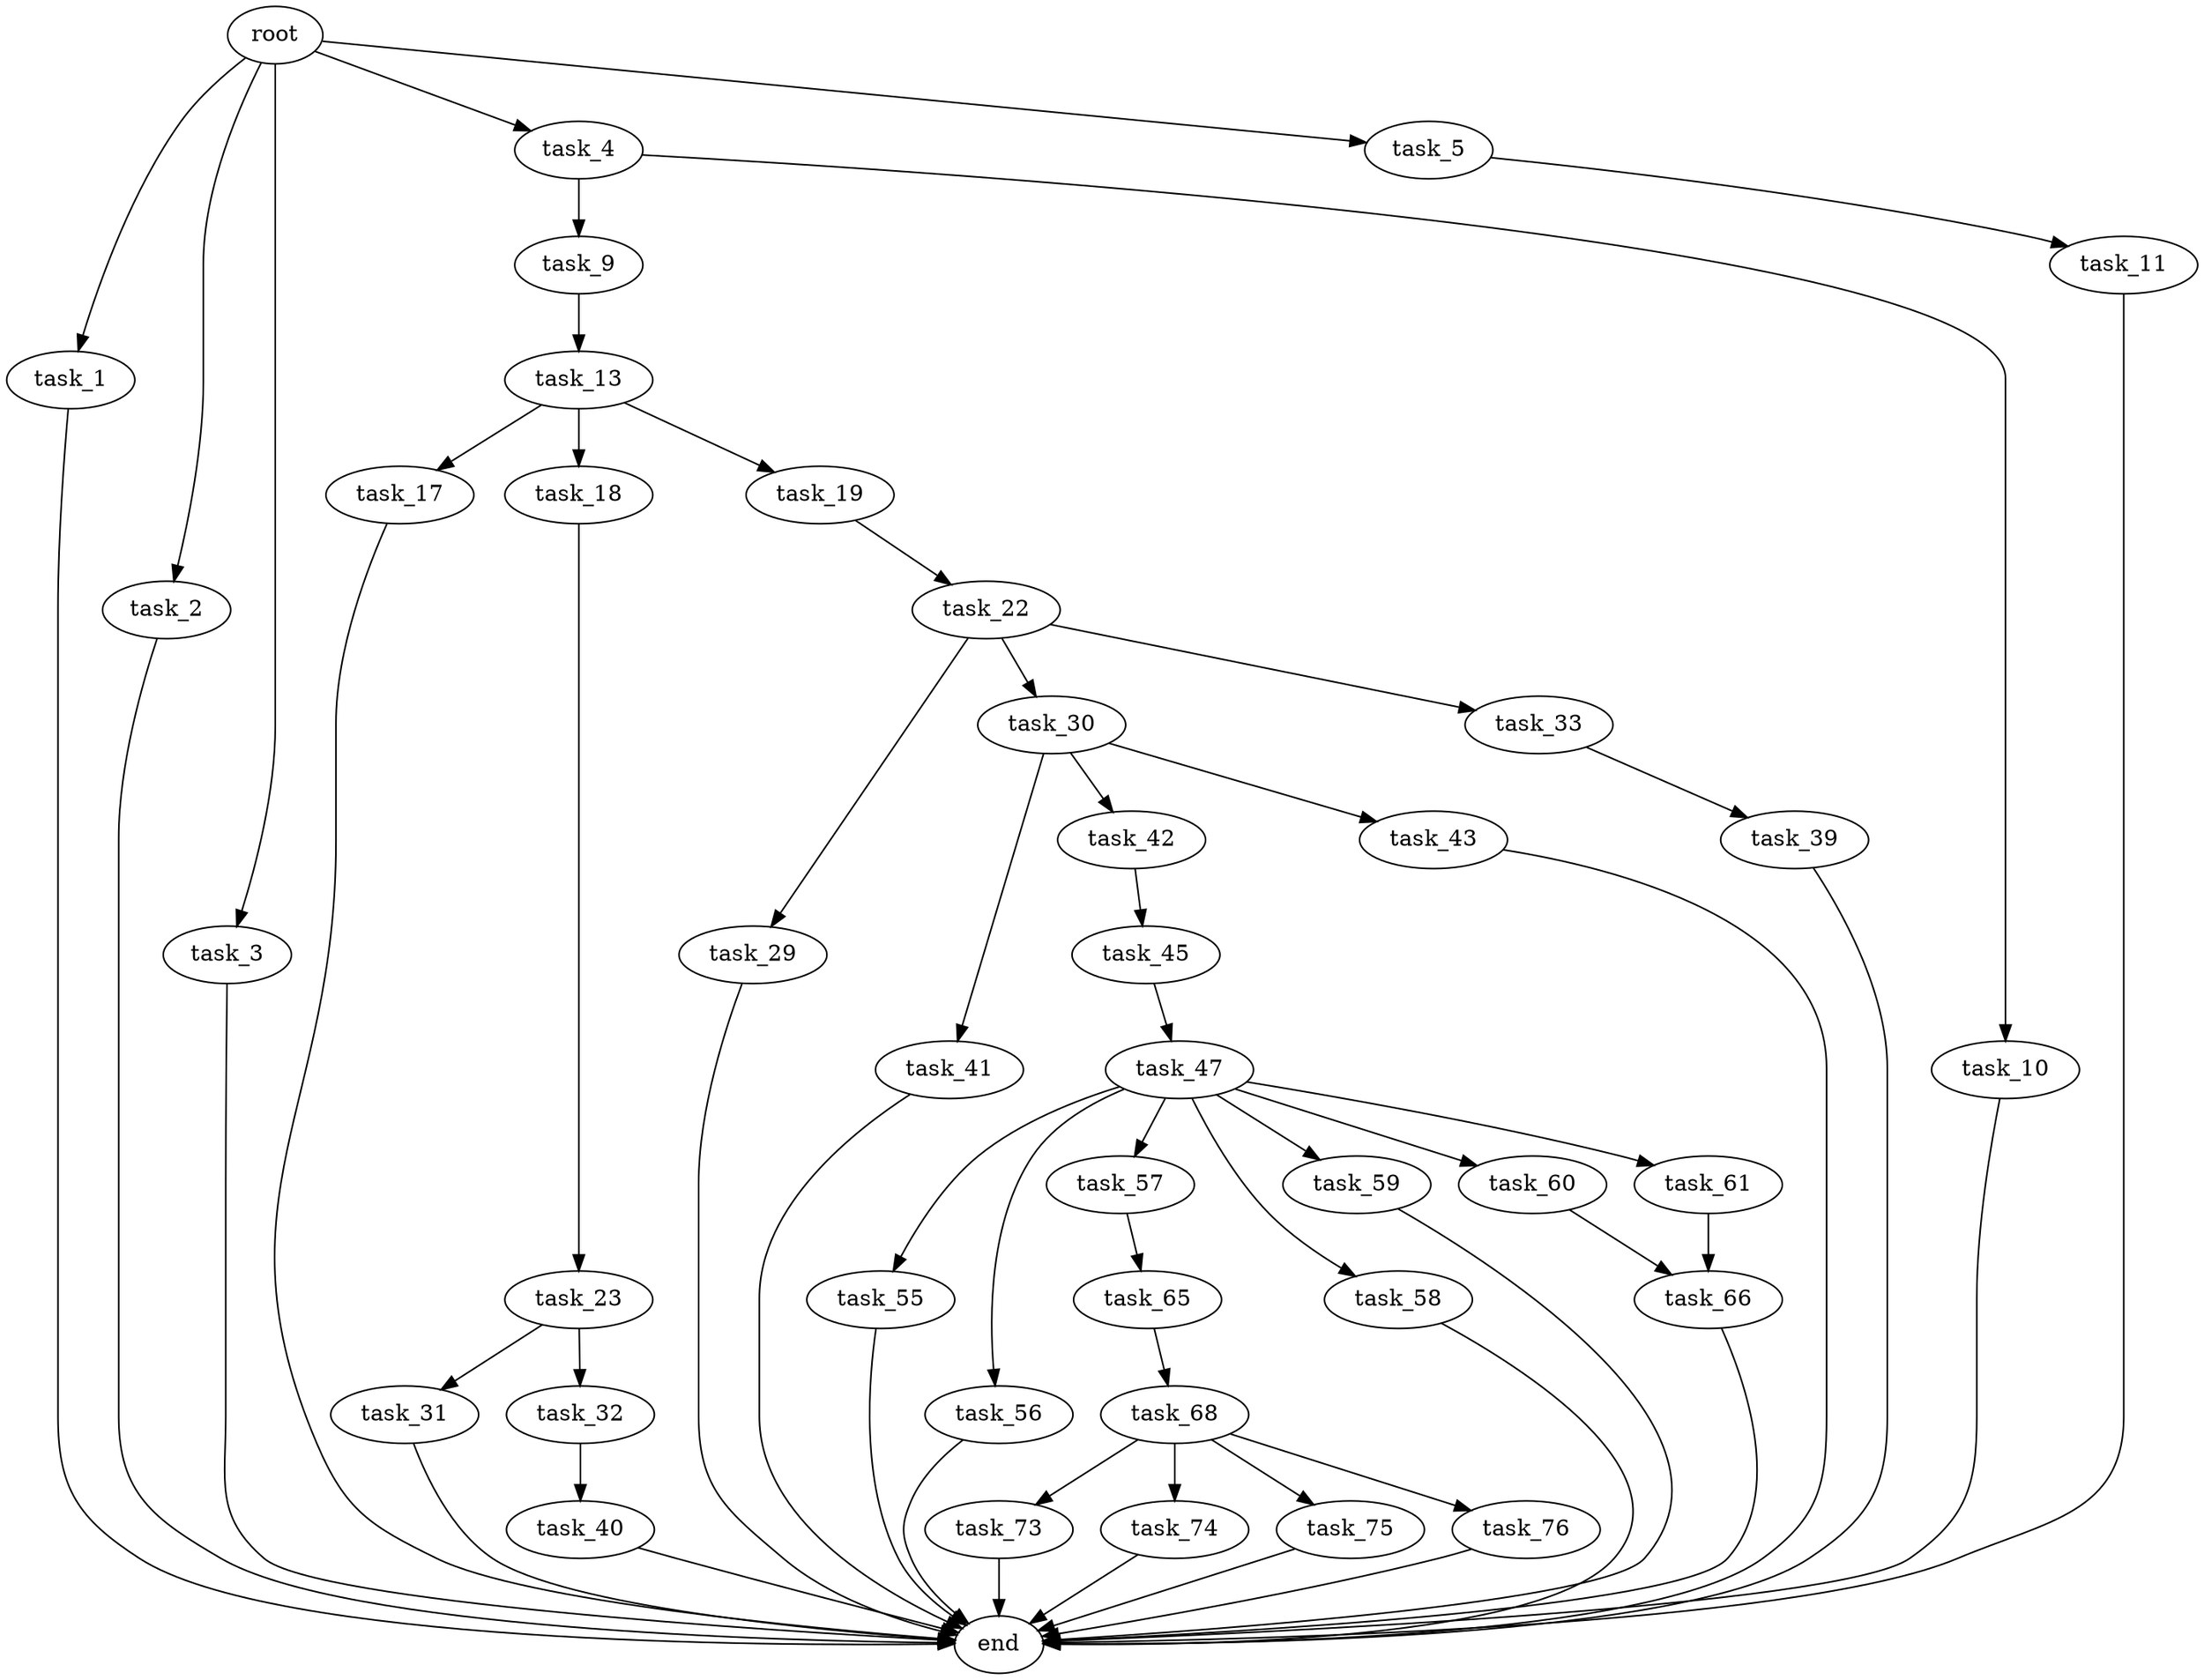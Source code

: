 digraph G {
  root [size="0.000000"];
  task_1 [size="231928233984.000000"];
  task_2 [size="257467442624.000000"];
  task_3 [size="1073741824000.000000"];
  task_4 [size="345958241.000000"];
  task_5 [size="118445890882.000000"];
  task_9 [size="35501781213.000000"];
  task_10 [size="782757789696.000000"];
  task_11 [size="637681280727.000000"];
  task_13 [size="3446496869.000000"];
  task_17 [size="1073741824000.000000"];
  task_18 [size="18218105762.000000"];
  task_19 [size="4384217118.000000"];
  task_22 [size="984460402687.000000"];
  task_23 [size="7952243986.000000"];
  task_29 [size="30792024195.000000"];
  task_30 [size="3574313833.000000"];
  task_31 [size="1030084997467.000000"];
  task_32 [size="538692825154.000000"];
  task_33 [size="60129767365.000000"];
  task_39 [size="9488562174.000000"];
  task_40 [size="2990760544.000000"];
  task_41 [size="22882000298.000000"];
  task_42 [size="464751880320.000000"];
  task_43 [size="1155399258701.000000"];
  task_45 [size="257311301870.000000"];
  task_47 [size="231928233984.000000"];
  task_55 [size="1073741824000.000000"];
  task_56 [size="21040013939.000000"];
  task_57 [size="549755813888.000000"];
  task_58 [size="504758912751.000000"];
  task_59 [size="2808968767.000000"];
  task_60 [size="782757789696.000000"];
  task_61 [size="25833942044.000000"];
  task_65 [size="231928233984.000000"];
  task_66 [size="1211012087.000000"];
  task_68 [size="4911769822.000000"];
  task_73 [size="28991029248.000000"];
  task_74 [size="2570527185.000000"];
  task_75 [size="562714998216.000000"];
  task_76 [size="3262639507.000000"];
  end [size="0.000000"];

  root -> task_1 [size="1.000000"];
  root -> task_2 [size="1.000000"];
  root -> task_3 [size="1.000000"];
  root -> task_4 [size="1.000000"];
  root -> task_5 [size="1.000000"];
  task_1 -> end [size="1.000000"];
  task_2 -> end [size="1.000000"];
  task_3 -> end [size="1.000000"];
  task_4 -> task_9 [size="33554432.000000"];
  task_4 -> task_10 [size="33554432.000000"];
  task_5 -> task_11 [size="134217728.000000"];
  task_9 -> task_13 [size="33554432.000000"];
  task_10 -> end [size="1.000000"];
  task_11 -> end [size="1.000000"];
  task_13 -> task_17 [size="134217728.000000"];
  task_13 -> task_18 [size="134217728.000000"];
  task_13 -> task_19 [size="134217728.000000"];
  task_17 -> end [size="1.000000"];
  task_18 -> task_23 [size="301989888.000000"];
  task_19 -> task_22 [size="209715200.000000"];
  task_22 -> task_29 [size="838860800.000000"];
  task_22 -> task_30 [size="838860800.000000"];
  task_22 -> task_33 [size="838860800.000000"];
  task_23 -> task_31 [size="209715200.000000"];
  task_23 -> task_32 [size="209715200.000000"];
  task_29 -> end [size="1.000000"];
  task_30 -> task_41 [size="75497472.000000"];
  task_30 -> task_42 [size="75497472.000000"];
  task_30 -> task_43 [size="75497472.000000"];
  task_31 -> end [size="1.000000"];
  task_32 -> task_40 [size="411041792.000000"];
  task_33 -> task_39 [size="134217728.000000"];
  task_39 -> end [size="1.000000"];
  task_40 -> end [size="1.000000"];
  task_41 -> end [size="1.000000"];
  task_42 -> task_45 [size="536870912.000000"];
  task_43 -> end [size="1.000000"];
  task_45 -> task_47 [size="209715200.000000"];
  task_47 -> task_55 [size="301989888.000000"];
  task_47 -> task_56 [size="301989888.000000"];
  task_47 -> task_57 [size="301989888.000000"];
  task_47 -> task_58 [size="301989888.000000"];
  task_47 -> task_59 [size="301989888.000000"];
  task_47 -> task_60 [size="301989888.000000"];
  task_47 -> task_61 [size="301989888.000000"];
  task_55 -> end [size="1.000000"];
  task_56 -> end [size="1.000000"];
  task_57 -> task_65 [size="536870912.000000"];
  task_58 -> end [size="1.000000"];
  task_59 -> end [size="1.000000"];
  task_60 -> task_66 [size="679477248.000000"];
  task_61 -> task_66 [size="536870912.000000"];
  task_65 -> task_68 [size="301989888.000000"];
  task_66 -> end [size="1.000000"];
  task_68 -> task_73 [size="134217728.000000"];
  task_68 -> task_74 [size="134217728.000000"];
  task_68 -> task_75 [size="134217728.000000"];
  task_68 -> task_76 [size="134217728.000000"];
  task_73 -> end [size="1.000000"];
  task_74 -> end [size="1.000000"];
  task_75 -> end [size="1.000000"];
  task_76 -> end [size="1.000000"];
}
